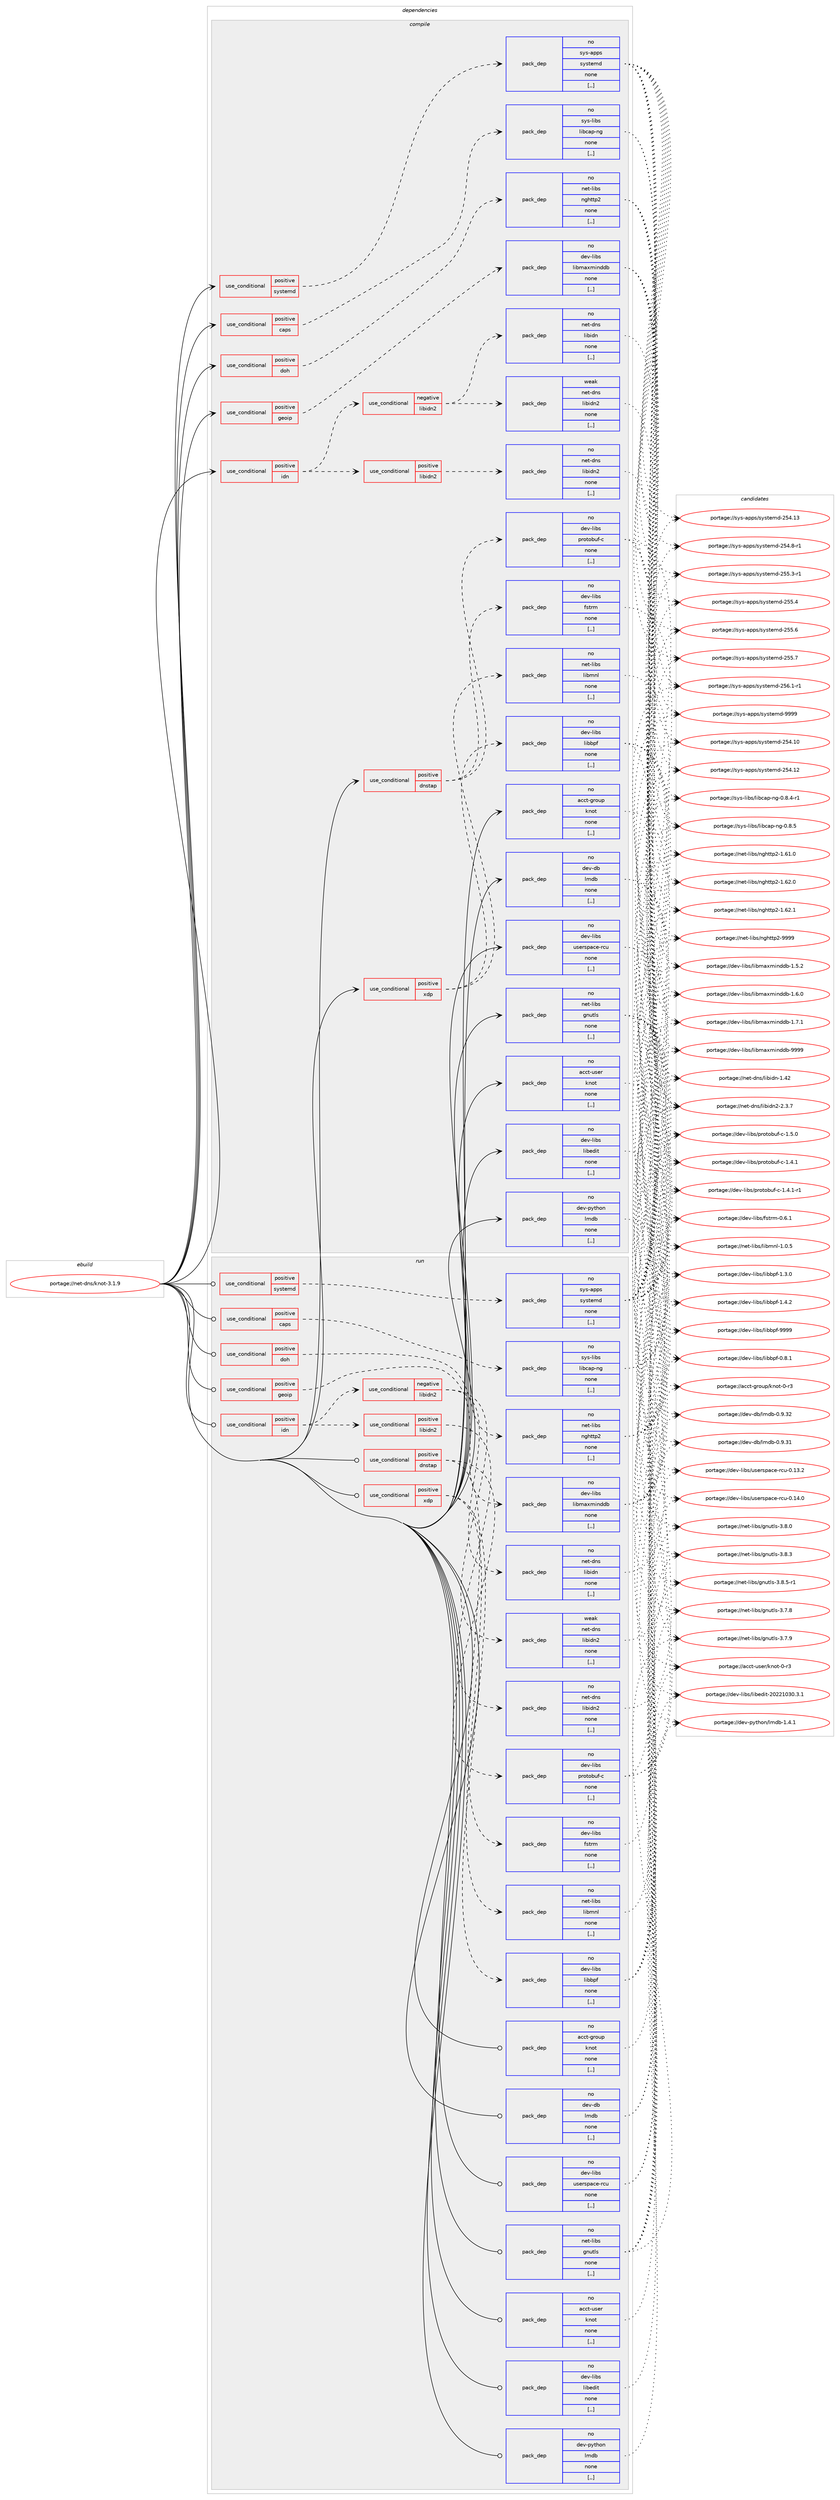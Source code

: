 digraph prolog {

# *************
# Graph options
# *************

newrank=true;
concentrate=true;
compound=true;
graph [rankdir=LR,fontname=Helvetica,fontsize=10,ranksep=1.5];#, ranksep=2.5, nodesep=0.2];
edge  [arrowhead=vee];
node  [fontname=Helvetica,fontsize=10];

# **********
# The ebuild
# **********

subgraph cluster_leftcol {
color=gray;
rank=same;
label=<<i>ebuild</i>>;
id [label="portage://net-dns/knot-3.1.9", color=red, width=4, href="../net-dns/knot-3.1.9.svg"];
}

# ****************
# The dependencies
# ****************

subgraph cluster_midcol {
color=gray;
label=<<i>dependencies</i>>;
subgraph cluster_compile {
fillcolor="#eeeeee";
style=filled;
label=<<i>compile</i>>;
subgraph cond87190 {
dependency337078 [label=<<TABLE BORDER="0" CELLBORDER="1" CELLSPACING="0" CELLPADDING="4"><TR><TD ROWSPAN="3" CELLPADDING="10">use_conditional</TD></TR><TR><TD>positive</TD></TR><TR><TD>caps</TD></TR></TABLE>>, shape=none, color=red];
subgraph pack247355 {
dependency337079 [label=<<TABLE BORDER="0" CELLBORDER="1" CELLSPACING="0" CELLPADDING="4" WIDTH="220"><TR><TD ROWSPAN="6" CELLPADDING="30">pack_dep</TD></TR><TR><TD WIDTH="110">no</TD></TR><TR><TD>sys-libs</TD></TR><TR><TD>libcap-ng</TD></TR><TR><TD>none</TD></TR><TR><TD>[,,]</TD></TR></TABLE>>, shape=none, color=blue];
}
dependency337078:e -> dependency337079:w [weight=20,style="dashed",arrowhead="vee"];
}
id:e -> dependency337078:w [weight=20,style="solid",arrowhead="vee"];
subgraph cond87191 {
dependency337080 [label=<<TABLE BORDER="0" CELLBORDER="1" CELLSPACING="0" CELLPADDING="4"><TR><TD ROWSPAN="3" CELLPADDING="10">use_conditional</TD></TR><TR><TD>positive</TD></TR><TR><TD>dnstap</TD></TR></TABLE>>, shape=none, color=red];
subgraph pack247356 {
dependency337081 [label=<<TABLE BORDER="0" CELLBORDER="1" CELLSPACING="0" CELLPADDING="4" WIDTH="220"><TR><TD ROWSPAN="6" CELLPADDING="30">pack_dep</TD></TR><TR><TD WIDTH="110">no</TD></TR><TR><TD>dev-libs</TD></TR><TR><TD>fstrm</TD></TR><TR><TD>none</TD></TR><TR><TD>[,,]</TD></TR></TABLE>>, shape=none, color=blue];
}
dependency337080:e -> dependency337081:w [weight=20,style="dashed",arrowhead="vee"];
subgraph pack247357 {
dependency337082 [label=<<TABLE BORDER="0" CELLBORDER="1" CELLSPACING="0" CELLPADDING="4" WIDTH="220"><TR><TD ROWSPAN="6" CELLPADDING="30">pack_dep</TD></TR><TR><TD WIDTH="110">no</TD></TR><TR><TD>dev-libs</TD></TR><TR><TD>protobuf-c</TD></TR><TR><TD>none</TD></TR><TR><TD>[,,]</TD></TR></TABLE>>, shape=none, color=blue];
}
dependency337080:e -> dependency337082:w [weight=20,style="dashed",arrowhead="vee"];
}
id:e -> dependency337080:w [weight=20,style="solid",arrowhead="vee"];
subgraph cond87192 {
dependency337083 [label=<<TABLE BORDER="0" CELLBORDER="1" CELLSPACING="0" CELLPADDING="4"><TR><TD ROWSPAN="3" CELLPADDING="10">use_conditional</TD></TR><TR><TD>positive</TD></TR><TR><TD>doh</TD></TR></TABLE>>, shape=none, color=red];
subgraph pack247358 {
dependency337084 [label=<<TABLE BORDER="0" CELLBORDER="1" CELLSPACING="0" CELLPADDING="4" WIDTH="220"><TR><TD ROWSPAN="6" CELLPADDING="30">pack_dep</TD></TR><TR><TD WIDTH="110">no</TD></TR><TR><TD>net-libs</TD></TR><TR><TD>nghttp2</TD></TR><TR><TD>none</TD></TR><TR><TD>[,,]</TD></TR></TABLE>>, shape=none, color=blue];
}
dependency337083:e -> dependency337084:w [weight=20,style="dashed",arrowhead="vee"];
}
id:e -> dependency337083:w [weight=20,style="solid",arrowhead="vee"];
subgraph cond87193 {
dependency337085 [label=<<TABLE BORDER="0" CELLBORDER="1" CELLSPACING="0" CELLPADDING="4"><TR><TD ROWSPAN="3" CELLPADDING="10">use_conditional</TD></TR><TR><TD>positive</TD></TR><TR><TD>geoip</TD></TR></TABLE>>, shape=none, color=red];
subgraph pack247359 {
dependency337086 [label=<<TABLE BORDER="0" CELLBORDER="1" CELLSPACING="0" CELLPADDING="4" WIDTH="220"><TR><TD ROWSPAN="6" CELLPADDING="30">pack_dep</TD></TR><TR><TD WIDTH="110">no</TD></TR><TR><TD>dev-libs</TD></TR><TR><TD>libmaxminddb</TD></TR><TR><TD>none</TD></TR><TR><TD>[,,]</TD></TR></TABLE>>, shape=none, color=blue];
}
dependency337085:e -> dependency337086:w [weight=20,style="dashed",arrowhead="vee"];
}
id:e -> dependency337085:w [weight=20,style="solid",arrowhead="vee"];
subgraph cond87194 {
dependency337087 [label=<<TABLE BORDER="0" CELLBORDER="1" CELLSPACING="0" CELLPADDING="4"><TR><TD ROWSPAN="3" CELLPADDING="10">use_conditional</TD></TR><TR><TD>positive</TD></TR><TR><TD>idn</TD></TR></TABLE>>, shape=none, color=red];
subgraph cond87195 {
dependency337088 [label=<<TABLE BORDER="0" CELLBORDER="1" CELLSPACING="0" CELLPADDING="4"><TR><TD ROWSPAN="3" CELLPADDING="10">use_conditional</TD></TR><TR><TD>negative</TD></TR><TR><TD>libidn2</TD></TR></TABLE>>, shape=none, color=red];
subgraph pack247360 {
dependency337089 [label=<<TABLE BORDER="0" CELLBORDER="1" CELLSPACING="0" CELLPADDING="4" WIDTH="220"><TR><TD ROWSPAN="6" CELLPADDING="30">pack_dep</TD></TR><TR><TD WIDTH="110">no</TD></TR><TR><TD>net-dns</TD></TR><TR><TD>libidn</TD></TR><TR><TD>none</TD></TR><TR><TD>[,,]</TD></TR></TABLE>>, shape=none, color=blue];
}
dependency337088:e -> dependency337089:w [weight=20,style="dashed",arrowhead="vee"];
subgraph pack247361 {
dependency337090 [label=<<TABLE BORDER="0" CELLBORDER="1" CELLSPACING="0" CELLPADDING="4" WIDTH="220"><TR><TD ROWSPAN="6" CELLPADDING="30">pack_dep</TD></TR><TR><TD WIDTH="110">weak</TD></TR><TR><TD>net-dns</TD></TR><TR><TD>libidn2</TD></TR><TR><TD>none</TD></TR><TR><TD>[,,]</TD></TR></TABLE>>, shape=none, color=blue];
}
dependency337088:e -> dependency337090:w [weight=20,style="dashed",arrowhead="vee"];
}
dependency337087:e -> dependency337088:w [weight=20,style="dashed",arrowhead="vee"];
subgraph cond87196 {
dependency337091 [label=<<TABLE BORDER="0" CELLBORDER="1" CELLSPACING="0" CELLPADDING="4"><TR><TD ROWSPAN="3" CELLPADDING="10">use_conditional</TD></TR><TR><TD>positive</TD></TR><TR><TD>libidn2</TD></TR></TABLE>>, shape=none, color=red];
subgraph pack247362 {
dependency337092 [label=<<TABLE BORDER="0" CELLBORDER="1" CELLSPACING="0" CELLPADDING="4" WIDTH="220"><TR><TD ROWSPAN="6" CELLPADDING="30">pack_dep</TD></TR><TR><TD WIDTH="110">no</TD></TR><TR><TD>net-dns</TD></TR><TR><TD>libidn2</TD></TR><TR><TD>none</TD></TR><TR><TD>[,,]</TD></TR></TABLE>>, shape=none, color=blue];
}
dependency337091:e -> dependency337092:w [weight=20,style="dashed",arrowhead="vee"];
}
dependency337087:e -> dependency337091:w [weight=20,style="dashed",arrowhead="vee"];
}
id:e -> dependency337087:w [weight=20,style="solid",arrowhead="vee"];
subgraph cond87197 {
dependency337093 [label=<<TABLE BORDER="0" CELLBORDER="1" CELLSPACING="0" CELLPADDING="4"><TR><TD ROWSPAN="3" CELLPADDING="10">use_conditional</TD></TR><TR><TD>positive</TD></TR><TR><TD>systemd</TD></TR></TABLE>>, shape=none, color=red];
subgraph pack247363 {
dependency337094 [label=<<TABLE BORDER="0" CELLBORDER="1" CELLSPACING="0" CELLPADDING="4" WIDTH="220"><TR><TD ROWSPAN="6" CELLPADDING="30">pack_dep</TD></TR><TR><TD WIDTH="110">no</TD></TR><TR><TD>sys-apps</TD></TR><TR><TD>systemd</TD></TR><TR><TD>none</TD></TR><TR><TD>[,,]</TD></TR></TABLE>>, shape=none, color=blue];
}
dependency337093:e -> dependency337094:w [weight=20,style="dashed",arrowhead="vee"];
}
id:e -> dependency337093:w [weight=20,style="solid",arrowhead="vee"];
subgraph cond87198 {
dependency337095 [label=<<TABLE BORDER="0" CELLBORDER="1" CELLSPACING="0" CELLPADDING="4"><TR><TD ROWSPAN="3" CELLPADDING="10">use_conditional</TD></TR><TR><TD>positive</TD></TR><TR><TD>xdp</TD></TR></TABLE>>, shape=none, color=red];
subgraph pack247364 {
dependency337096 [label=<<TABLE BORDER="0" CELLBORDER="1" CELLSPACING="0" CELLPADDING="4" WIDTH="220"><TR><TD ROWSPAN="6" CELLPADDING="30">pack_dep</TD></TR><TR><TD WIDTH="110">no</TD></TR><TR><TD>dev-libs</TD></TR><TR><TD>libbpf</TD></TR><TR><TD>none</TD></TR><TR><TD>[,,]</TD></TR></TABLE>>, shape=none, color=blue];
}
dependency337095:e -> dependency337096:w [weight=20,style="dashed",arrowhead="vee"];
subgraph pack247365 {
dependency337097 [label=<<TABLE BORDER="0" CELLBORDER="1" CELLSPACING="0" CELLPADDING="4" WIDTH="220"><TR><TD ROWSPAN="6" CELLPADDING="30">pack_dep</TD></TR><TR><TD WIDTH="110">no</TD></TR><TR><TD>net-libs</TD></TR><TR><TD>libmnl</TD></TR><TR><TD>none</TD></TR><TR><TD>[,,]</TD></TR></TABLE>>, shape=none, color=blue];
}
dependency337095:e -> dependency337097:w [weight=20,style="dashed",arrowhead="vee"];
}
id:e -> dependency337095:w [weight=20,style="solid",arrowhead="vee"];
subgraph pack247366 {
dependency337098 [label=<<TABLE BORDER="0" CELLBORDER="1" CELLSPACING="0" CELLPADDING="4" WIDTH="220"><TR><TD ROWSPAN="6" CELLPADDING="30">pack_dep</TD></TR><TR><TD WIDTH="110">no</TD></TR><TR><TD>acct-group</TD></TR><TR><TD>knot</TD></TR><TR><TD>none</TD></TR><TR><TD>[,,]</TD></TR></TABLE>>, shape=none, color=blue];
}
id:e -> dependency337098:w [weight=20,style="solid",arrowhead="vee"];
subgraph pack247367 {
dependency337099 [label=<<TABLE BORDER="0" CELLBORDER="1" CELLSPACING="0" CELLPADDING="4" WIDTH="220"><TR><TD ROWSPAN="6" CELLPADDING="30">pack_dep</TD></TR><TR><TD WIDTH="110">no</TD></TR><TR><TD>acct-user</TD></TR><TR><TD>knot</TD></TR><TR><TD>none</TD></TR><TR><TD>[,,]</TD></TR></TABLE>>, shape=none, color=blue];
}
id:e -> dependency337099:w [weight=20,style="solid",arrowhead="vee"];
subgraph pack247368 {
dependency337100 [label=<<TABLE BORDER="0" CELLBORDER="1" CELLSPACING="0" CELLPADDING="4" WIDTH="220"><TR><TD ROWSPAN="6" CELLPADDING="30">pack_dep</TD></TR><TR><TD WIDTH="110">no</TD></TR><TR><TD>dev-db</TD></TR><TR><TD>lmdb</TD></TR><TR><TD>none</TD></TR><TR><TD>[,,]</TD></TR></TABLE>>, shape=none, color=blue];
}
id:e -> dependency337100:w [weight=20,style="solid",arrowhead="vee"];
subgraph pack247369 {
dependency337101 [label=<<TABLE BORDER="0" CELLBORDER="1" CELLSPACING="0" CELLPADDING="4" WIDTH="220"><TR><TD ROWSPAN="6" CELLPADDING="30">pack_dep</TD></TR><TR><TD WIDTH="110">no</TD></TR><TR><TD>dev-libs</TD></TR><TR><TD>libedit</TD></TR><TR><TD>none</TD></TR><TR><TD>[,,]</TD></TR></TABLE>>, shape=none, color=blue];
}
id:e -> dependency337101:w [weight=20,style="solid",arrowhead="vee"];
subgraph pack247370 {
dependency337102 [label=<<TABLE BORDER="0" CELLBORDER="1" CELLSPACING="0" CELLPADDING="4" WIDTH="220"><TR><TD ROWSPAN="6" CELLPADDING="30">pack_dep</TD></TR><TR><TD WIDTH="110">no</TD></TR><TR><TD>dev-libs</TD></TR><TR><TD>userspace-rcu</TD></TR><TR><TD>none</TD></TR><TR><TD>[,,]</TD></TR></TABLE>>, shape=none, color=blue];
}
id:e -> dependency337102:w [weight=20,style="solid",arrowhead="vee"];
subgraph pack247371 {
dependency337103 [label=<<TABLE BORDER="0" CELLBORDER="1" CELLSPACING="0" CELLPADDING="4" WIDTH="220"><TR><TD ROWSPAN="6" CELLPADDING="30">pack_dep</TD></TR><TR><TD WIDTH="110">no</TD></TR><TR><TD>dev-python</TD></TR><TR><TD>lmdb</TD></TR><TR><TD>none</TD></TR><TR><TD>[,,]</TD></TR></TABLE>>, shape=none, color=blue];
}
id:e -> dependency337103:w [weight=20,style="solid",arrowhead="vee"];
subgraph pack247372 {
dependency337104 [label=<<TABLE BORDER="0" CELLBORDER="1" CELLSPACING="0" CELLPADDING="4" WIDTH="220"><TR><TD ROWSPAN="6" CELLPADDING="30">pack_dep</TD></TR><TR><TD WIDTH="110">no</TD></TR><TR><TD>net-libs</TD></TR><TR><TD>gnutls</TD></TR><TR><TD>none</TD></TR><TR><TD>[,,]</TD></TR></TABLE>>, shape=none, color=blue];
}
id:e -> dependency337104:w [weight=20,style="solid",arrowhead="vee"];
}
subgraph cluster_compileandrun {
fillcolor="#eeeeee";
style=filled;
label=<<i>compile and run</i>>;
}
subgraph cluster_run {
fillcolor="#eeeeee";
style=filled;
label=<<i>run</i>>;
subgraph cond87199 {
dependency337105 [label=<<TABLE BORDER="0" CELLBORDER="1" CELLSPACING="0" CELLPADDING="4"><TR><TD ROWSPAN="3" CELLPADDING="10">use_conditional</TD></TR><TR><TD>positive</TD></TR><TR><TD>caps</TD></TR></TABLE>>, shape=none, color=red];
subgraph pack247373 {
dependency337106 [label=<<TABLE BORDER="0" CELLBORDER="1" CELLSPACING="0" CELLPADDING="4" WIDTH="220"><TR><TD ROWSPAN="6" CELLPADDING="30">pack_dep</TD></TR><TR><TD WIDTH="110">no</TD></TR><TR><TD>sys-libs</TD></TR><TR><TD>libcap-ng</TD></TR><TR><TD>none</TD></TR><TR><TD>[,,]</TD></TR></TABLE>>, shape=none, color=blue];
}
dependency337105:e -> dependency337106:w [weight=20,style="dashed",arrowhead="vee"];
}
id:e -> dependency337105:w [weight=20,style="solid",arrowhead="odot"];
subgraph cond87200 {
dependency337107 [label=<<TABLE BORDER="0" CELLBORDER="1" CELLSPACING="0" CELLPADDING="4"><TR><TD ROWSPAN="3" CELLPADDING="10">use_conditional</TD></TR><TR><TD>positive</TD></TR><TR><TD>dnstap</TD></TR></TABLE>>, shape=none, color=red];
subgraph pack247374 {
dependency337108 [label=<<TABLE BORDER="0" CELLBORDER="1" CELLSPACING="0" CELLPADDING="4" WIDTH="220"><TR><TD ROWSPAN="6" CELLPADDING="30">pack_dep</TD></TR><TR><TD WIDTH="110">no</TD></TR><TR><TD>dev-libs</TD></TR><TR><TD>fstrm</TD></TR><TR><TD>none</TD></TR><TR><TD>[,,]</TD></TR></TABLE>>, shape=none, color=blue];
}
dependency337107:e -> dependency337108:w [weight=20,style="dashed",arrowhead="vee"];
subgraph pack247375 {
dependency337109 [label=<<TABLE BORDER="0" CELLBORDER="1" CELLSPACING="0" CELLPADDING="4" WIDTH="220"><TR><TD ROWSPAN="6" CELLPADDING="30">pack_dep</TD></TR><TR><TD WIDTH="110">no</TD></TR><TR><TD>dev-libs</TD></TR><TR><TD>protobuf-c</TD></TR><TR><TD>none</TD></TR><TR><TD>[,,]</TD></TR></TABLE>>, shape=none, color=blue];
}
dependency337107:e -> dependency337109:w [weight=20,style="dashed",arrowhead="vee"];
}
id:e -> dependency337107:w [weight=20,style="solid",arrowhead="odot"];
subgraph cond87201 {
dependency337110 [label=<<TABLE BORDER="0" CELLBORDER="1" CELLSPACING="0" CELLPADDING="4"><TR><TD ROWSPAN="3" CELLPADDING="10">use_conditional</TD></TR><TR><TD>positive</TD></TR><TR><TD>doh</TD></TR></TABLE>>, shape=none, color=red];
subgraph pack247376 {
dependency337111 [label=<<TABLE BORDER="0" CELLBORDER="1" CELLSPACING="0" CELLPADDING="4" WIDTH="220"><TR><TD ROWSPAN="6" CELLPADDING="30">pack_dep</TD></TR><TR><TD WIDTH="110">no</TD></TR><TR><TD>net-libs</TD></TR><TR><TD>nghttp2</TD></TR><TR><TD>none</TD></TR><TR><TD>[,,]</TD></TR></TABLE>>, shape=none, color=blue];
}
dependency337110:e -> dependency337111:w [weight=20,style="dashed",arrowhead="vee"];
}
id:e -> dependency337110:w [weight=20,style="solid",arrowhead="odot"];
subgraph cond87202 {
dependency337112 [label=<<TABLE BORDER="0" CELLBORDER="1" CELLSPACING="0" CELLPADDING="4"><TR><TD ROWSPAN="3" CELLPADDING="10">use_conditional</TD></TR><TR><TD>positive</TD></TR><TR><TD>geoip</TD></TR></TABLE>>, shape=none, color=red];
subgraph pack247377 {
dependency337113 [label=<<TABLE BORDER="0" CELLBORDER="1" CELLSPACING="0" CELLPADDING="4" WIDTH="220"><TR><TD ROWSPAN="6" CELLPADDING="30">pack_dep</TD></TR><TR><TD WIDTH="110">no</TD></TR><TR><TD>dev-libs</TD></TR><TR><TD>libmaxminddb</TD></TR><TR><TD>none</TD></TR><TR><TD>[,,]</TD></TR></TABLE>>, shape=none, color=blue];
}
dependency337112:e -> dependency337113:w [weight=20,style="dashed",arrowhead="vee"];
}
id:e -> dependency337112:w [weight=20,style="solid",arrowhead="odot"];
subgraph cond87203 {
dependency337114 [label=<<TABLE BORDER="0" CELLBORDER="1" CELLSPACING="0" CELLPADDING="4"><TR><TD ROWSPAN="3" CELLPADDING="10">use_conditional</TD></TR><TR><TD>positive</TD></TR><TR><TD>idn</TD></TR></TABLE>>, shape=none, color=red];
subgraph cond87204 {
dependency337115 [label=<<TABLE BORDER="0" CELLBORDER="1" CELLSPACING="0" CELLPADDING="4"><TR><TD ROWSPAN="3" CELLPADDING="10">use_conditional</TD></TR><TR><TD>negative</TD></TR><TR><TD>libidn2</TD></TR></TABLE>>, shape=none, color=red];
subgraph pack247378 {
dependency337116 [label=<<TABLE BORDER="0" CELLBORDER="1" CELLSPACING="0" CELLPADDING="4" WIDTH="220"><TR><TD ROWSPAN="6" CELLPADDING="30">pack_dep</TD></TR><TR><TD WIDTH="110">no</TD></TR><TR><TD>net-dns</TD></TR><TR><TD>libidn</TD></TR><TR><TD>none</TD></TR><TR><TD>[,,]</TD></TR></TABLE>>, shape=none, color=blue];
}
dependency337115:e -> dependency337116:w [weight=20,style="dashed",arrowhead="vee"];
subgraph pack247379 {
dependency337117 [label=<<TABLE BORDER="0" CELLBORDER="1" CELLSPACING="0" CELLPADDING="4" WIDTH="220"><TR><TD ROWSPAN="6" CELLPADDING="30">pack_dep</TD></TR><TR><TD WIDTH="110">weak</TD></TR><TR><TD>net-dns</TD></TR><TR><TD>libidn2</TD></TR><TR><TD>none</TD></TR><TR><TD>[,,]</TD></TR></TABLE>>, shape=none, color=blue];
}
dependency337115:e -> dependency337117:w [weight=20,style="dashed",arrowhead="vee"];
}
dependency337114:e -> dependency337115:w [weight=20,style="dashed",arrowhead="vee"];
subgraph cond87205 {
dependency337118 [label=<<TABLE BORDER="0" CELLBORDER="1" CELLSPACING="0" CELLPADDING="4"><TR><TD ROWSPAN="3" CELLPADDING="10">use_conditional</TD></TR><TR><TD>positive</TD></TR><TR><TD>libidn2</TD></TR></TABLE>>, shape=none, color=red];
subgraph pack247380 {
dependency337119 [label=<<TABLE BORDER="0" CELLBORDER="1" CELLSPACING="0" CELLPADDING="4" WIDTH="220"><TR><TD ROWSPAN="6" CELLPADDING="30">pack_dep</TD></TR><TR><TD WIDTH="110">no</TD></TR><TR><TD>net-dns</TD></TR><TR><TD>libidn2</TD></TR><TR><TD>none</TD></TR><TR><TD>[,,]</TD></TR></TABLE>>, shape=none, color=blue];
}
dependency337118:e -> dependency337119:w [weight=20,style="dashed",arrowhead="vee"];
}
dependency337114:e -> dependency337118:w [weight=20,style="dashed",arrowhead="vee"];
}
id:e -> dependency337114:w [weight=20,style="solid",arrowhead="odot"];
subgraph cond87206 {
dependency337120 [label=<<TABLE BORDER="0" CELLBORDER="1" CELLSPACING="0" CELLPADDING="4"><TR><TD ROWSPAN="3" CELLPADDING="10">use_conditional</TD></TR><TR><TD>positive</TD></TR><TR><TD>systemd</TD></TR></TABLE>>, shape=none, color=red];
subgraph pack247381 {
dependency337121 [label=<<TABLE BORDER="0" CELLBORDER="1" CELLSPACING="0" CELLPADDING="4" WIDTH="220"><TR><TD ROWSPAN="6" CELLPADDING="30">pack_dep</TD></TR><TR><TD WIDTH="110">no</TD></TR><TR><TD>sys-apps</TD></TR><TR><TD>systemd</TD></TR><TR><TD>none</TD></TR><TR><TD>[,,]</TD></TR></TABLE>>, shape=none, color=blue];
}
dependency337120:e -> dependency337121:w [weight=20,style="dashed",arrowhead="vee"];
}
id:e -> dependency337120:w [weight=20,style="solid",arrowhead="odot"];
subgraph cond87207 {
dependency337122 [label=<<TABLE BORDER="0" CELLBORDER="1" CELLSPACING="0" CELLPADDING="4"><TR><TD ROWSPAN="3" CELLPADDING="10">use_conditional</TD></TR><TR><TD>positive</TD></TR><TR><TD>xdp</TD></TR></TABLE>>, shape=none, color=red];
subgraph pack247382 {
dependency337123 [label=<<TABLE BORDER="0" CELLBORDER="1" CELLSPACING="0" CELLPADDING="4" WIDTH="220"><TR><TD ROWSPAN="6" CELLPADDING="30">pack_dep</TD></TR><TR><TD WIDTH="110">no</TD></TR><TR><TD>dev-libs</TD></TR><TR><TD>libbpf</TD></TR><TR><TD>none</TD></TR><TR><TD>[,,]</TD></TR></TABLE>>, shape=none, color=blue];
}
dependency337122:e -> dependency337123:w [weight=20,style="dashed",arrowhead="vee"];
subgraph pack247383 {
dependency337124 [label=<<TABLE BORDER="0" CELLBORDER="1" CELLSPACING="0" CELLPADDING="4" WIDTH="220"><TR><TD ROWSPAN="6" CELLPADDING="30">pack_dep</TD></TR><TR><TD WIDTH="110">no</TD></TR><TR><TD>net-libs</TD></TR><TR><TD>libmnl</TD></TR><TR><TD>none</TD></TR><TR><TD>[,,]</TD></TR></TABLE>>, shape=none, color=blue];
}
dependency337122:e -> dependency337124:w [weight=20,style="dashed",arrowhead="vee"];
}
id:e -> dependency337122:w [weight=20,style="solid",arrowhead="odot"];
subgraph pack247384 {
dependency337125 [label=<<TABLE BORDER="0" CELLBORDER="1" CELLSPACING="0" CELLPADDING="4" WIDTH="220"><TR><TD ROWSPAN="6" CELLPADDING="30">pack_dep</TD></TR><TR><TD WIDTH="110">no</TD></TR><TR><TD>acct-group</TD></TR><TR><TD>knot</TD></TR><TR><TD>none</TD></TR><TR><TD>[,,]</TD></TR></TABLE>>, shape=none, color=blue];
}
id:e -> dependency337125:w [weight=20,style="solid",arrowhead="odot"];
subgraph pack247385 {
dependency337126 [label=<<TABLE BORDER="0" CELLBORDER="1" CELLSPACING="0" CELLPADDING="4" WIDTH="220"><TR><TD ROWSPAN="6" CELLPADDING="30">pack_dep</TD></TR><TR><TD WIDTH="110">no</TD></TR><TR><TD>acct-user</TD></TR><TR><TD>knot</TD></TR><TR><TD>none</TD></TR><TR><TD>[,,]</TD></TR></TABLE>>, shape=none, color=blue];
}
id:e -> dependency337126:w [weight=20,style="solid",arrowhead="odot"];
subgraph pack247386 {
dependency337127 [label=<<TABLE BORDER="0" CELLBORDER="1" CELLSPACING="0" CELLPADDING="4" WIDTH="220"><TR><TD ROWSPAN="6" CELLPADDING="30">pack_dep</TD></TR><TR><TD WIDTH="110">no</TD></TR><TR><TD>dev-db</TD></TR><TR><TD>lmdb</TD></TR><TR><TD>none</TD></TR><TR><TD>[,,]</TD></TR></TABLE>>, shape=none, color=blue];
}
id:e -> dependency337127:w [weight=20,style="solid",arrowhead="odot"];
subgraph pack247387 {
dependency337128 [label=<<TABLE BORDER="0" CELLBORDER="1" CELLSPACING="0" CELLPADDING="4" WIDTH="220"><TR><TD ROWSPAN="6" CELLPADDING="30">pack_dep</TD></TR><TR><TD WIDTH="110">no</TD></TR><TR><TD>dev-libs</TD></TR><TR><TD>libedit</TD></TR><TR><TD>none</TD></TR><TR><TD>[,,]</TD></TR></TABLE>>, shape=none, color=blue];
}
id:e -> dependency337128:w [weight=20,style="solid",arrowhead="odot"];
subgraph pack247388 {
dependency337129 [label=<<TABLE BORDER="0" CELLBORDER="1" CELLSPACING="0" CELLPADDING="4" WIDTH="220"><TR><TD ROWSPAN="6" CELLPADDING="30">pack_dep</TD></TR><TR><TD WIDTH="110">no</TD></TR><TR><TD>dev-libs</TD></TR><TR><TD>userspace-rcu</TD></TR><TR><TD>none</TD></TR><TR><TD>[,,]</TD></TR></TABLE>>, shape=none, color=blue];
}
id:e -> dependency337129:w [weight=20,style="solid",arrowhead="odot"];
subgraph pack247389 {
dependency337130 [label=<<TABLE BORDER="0" CELLBORDER="1" CELLSPACING="0" CELLPADDING="4" WIDTH="220"><TR><TD ROWSPAN="6" CELLPADDING="30">pack_dep</TD></TR><TR><TD WIDTH="110">no</TD></TR><TR><TD>dev-python</TD></TR><TR><TD>lmdb</TD></TR><TR><TD>none</TD></TR><TR><TD>[,,]</TD></TR></TABLE>>, shape=none, color=blue];
}
id:e -> dependency337130:w [weight=20,style="solid",arrowhead="odot"];
subgraph pack247390 {
dependency337131 [label=<<TABLE BORDER="0" CELLBORDER="1" CELLSPACING="0" CELLPADDING="4" WIDTH="220"><TR><TD ROWSPAN="6" CELLPADDING="30">pack_dep</TD></TR><TR><TD WIDTH="110">no</TD></TR><TR><TD>net-libs</TD></TR><TR><TD>gnutls</TD></TR><TR><TD>none</TD></TR><TR><TD>[,,]</TD></TR></TABLE>>, shape=none, color=blue];
}
id:e -> dependency337131:w [weight=20,style="solid",arrowhead="odot"];
}
}

# **************
# The candidates
# **************

subgraph cluster_choices {
rank=same;
color=gray;
label=<<i>candidates</i>>;

subgraph choice247355 {
color=black;
nodesep=1;
choice115121115451081059811547108105989997112451101034548465646524511449 [label="portage://sys-libs/libcap-ng-0.8.4-r1", color=red, width=4,href="../sys-libs/libcap-ng-0.8.4-r1.svg"];
choice11512111545108105981154710810598999711245110103454846564653 [label="portage://sys-libs/libcap-ng-0.8.5", color=red, width=4,href="../sys-libs/libcap-ng-0.8.5.svg"];
dependency337079:e -> choice115121115451081059811547108105989997112451101034548465646524511449:w [style=dotted,weight="100"];
dependency337079:e -> choice11512111545108105981154710810598999711245110103454846564653:w [style=dotted,weight="100"];
}
subgraph choice247356 {
color=black;
nodesep=1;
choice100101118451081059811547102115116114109454846544649 [label="portage://dev-libs/fstrm-0.6.1", color=red, width=4,href="../dev-libs/fstrm-0.6.1.svg"];
dependency337081:e -> choice100101118451081059811547102115116114109454846544649:w [style=dotted,weight="100"];
}
subgraph choice247357 {
color=black;
nodesep=1;
choice100101118451081059811547112114111116111981171024599454946524649 [label="portage://dev-libs/protobuf-c-1.4.1", color=red, width=4,href="../dev-libs/protobuf-c-1.4.1.svg"];
choice1001011184510810598115471121141111161119811710245994549465246494511449 [label="portage://dev-libs/protobuf-c-1.4.1-r1", color=red, width=4,href="../dev-libs/protobuf-c-1.4.1-r1.svg"];
choice100101118451081059811547112114111116111981171024599454946534648 [label="portage://dev-libs/protobuf-c-1.5.0", color=red, width=4,href="../dev-libs/protobuf-c-1.5.0.svg"];
dependency337082:e -> choice100101118451081059811547112114111116111981171024599454946524649:w [style=dotted,weight="100"];
dependency337082:e -> choice1001011184510810598115471121141111161119811710245994549465246494511449:w [style=dotted,weight="100"];
dependency337082:e -> choice100101118451081059811547112114111116111981171024599454946534648:w [style=dotted,weight="100"];
}
subgraph choice247358 {
color=black;
nodesep=1;
choice1101011164510810598115471101031041161161125045494654494648 [label="portage://net-libs/nghttp2-1.61.0", color=red, width=4,href="../net-libs/nghttp2-1.61.0.svg"];
choice1101011164510810598115471101031041161161125045494654504648 [label="portage://net-libs/nghttp2-1.62.0", color=red, width=4,href="../net-libs/nghttp2-1.62.0.svg"];
choice1101011164510810598115471101031041161161125045494654504649 [label="portage://net-libs/nghttp2-1.62.1", color=red, width=4,href="../net-libs/nghttp2-1.62.1.svg"];
choice110101116451081059811547110103104116116112504557575757 [label="portage://net-libs/nghttp2-9999", color=red, width=4,href="../net-libs/nghttp2-9999.svg"];
dependency337084:e -> choice1101011164510810598115471101031041161161125045494654494648:w [style=dotted,weight="100"];
dependency337084:e -> choice1101011164510810598115471101031041161161125045494654504648:w [style=dotted,weight="100"];
dependency337084:e -> choice1101011164510810598115471101031041161161125045494654504649:w [style=dotted,weight="100"];
dependency337084:e -> choice110101116451081059811547110103104116116112504557575757:w [style=dotted,weight="100"];
}
subgraph choice247359 {
color=black;
nodesep=1;
choice100101118451081059811547108105981099712010910511010010098454946534650 [label="portage://dev-libs/libmaxminddb-1.5.2", color=red, width=4,href="../dev-libs/libmaxminddb-1.5.2.svg"];
choice100101118451081059811547108105981099712010910511010010098454946544648 [label="portage://dev-libs/libmaxminddb-1.6.0", color=red, width=4,href="../dev-libs/libmaxminddb-1.6.0.svg"];
choice100101118451081059811547108105981099712010910511010010098454946554649 [label="portage://dev-libs/libmaxminddb-1.7.1", color=red, width=4,href="../dev-libs/libmaxminddb-1.7.1.svg"];
choice1001011184510810598115471081059810997120109105110100100984557575757 [label="portage://dev-libs/libmaxminddb-9999", color=red, width=4,href="../dev-libs/libmaxminddb-9999.svg"];
dependency337086:e -> choice100101118451081059811547108105981099712010910511010010098454946534650:w [style=dotted,weight="100"];
dependency337086:e -> choice100101118451081059811547108105981099712010910511010010098454946544648:w [style=dotted,weight="100"];
dependency337086:e -> choice100101118451081059811547108105981099712010910511010010098454946554649:w [style=dotted,weight="100"];
dependency337086:e -> choice1001011184510810598115471081059810997120109105110100100984557575757:w [style=dotted,weight="100"];
}
subgraph choice247360 {
color=black;
nodesep=1;
choice1101011164510011011547108105981051001104549465250 [label="portage://net-dns/libidn-1.42", color=red, width=4,href="../net-dns/libidn-1.42.svg"];
dependency337089:e -> choice1101011164510011011547108105981051001104549465250:w [style=dotted,weight="100"];
}
subgraph choice247361 {
color=black;
nodesep=1;
choice11010111645100110115471081059810510011050455046514655 [label="portage://net-dns/libidn2-2.3.7", color=red, width=4,href="../net-dns/libidn2-2.3.7.svg"];
dependency337090:e -> choice11010111645100110115471081059810510011050455046514655:w [style=dotted,weight="100"];
}
subgraph choice247362 {
color=black;
nodesep=1;
choice11010111645100110115471081059810510011050455046514655 [label="portage://net-dns/libidn2-2.3.7", color=red, width=4,href="../net-dns/libidn2-2.3.7.svg"];
dependency337092:e -> choice11010111645100110115471081059810510011050455046514655:w [style=dotted,weight="100"];
}
subgraph choice247363 {
color=black;
nodesep=1;
choice11512111545971121121154711512111511610110910045505352464948 [label="portage://sys-apps/systemd-254.10", color=red, width=4,href="../sys-apps/systemd-254.10.svg"];
choice11512111545971121121154711512111511610110910045505352464950 [label="portage://sys-apps/systemd-254.12", color=red, width=4,href="../sys-apps/systemd-254.12.svg"];
choice11512111545971121121154711512111511610110910045505352464951 [label="portage://sys-apps/systemd-254.13", color=red, width=4,href="../sys-apps/systemd-254.13.svg"];
choice1151211154597112112115471151211151161011091004550535246564511449 [label="portage://sys-apps/systemd-254.8-r1", color=red, width=4,href="../sys-apps/systemd-254.8-r1.svg"];
choice1151211154597112112115471151211151161011091004550535346514511449 [label="portage://sys-apps/systemd-255.3-r1", color=red, width=4,href="../sys-apps/systemd-255.3-r1.svg"];
choice115121115459711211211547115121115116101109100455053534652 [label="portage://sys-apps/systemd-255.4", color=red, width=4,href="../sys-apps/systemd-255.4.svg"];
choice115121115459711211211547115121115116101109100455053534654 [label="portage://sys-apps/systemd-255.6", color=red, width=4,href="../sys-apps/systemd-255.6.svg"];
choice115121115459711211211547115121115116101109100455053534655 [label="portage://sys-apps/systemd-255.7", color=red, width=4,href="../sys-apps/systemd-255.7.svg"];
choice1151211154597112112115471151211151161011091004550535446494511449 [label="portage://sys-apps/systemd-256.1-r1", color=red, width=4,href="../sys-apps/systemd-256.1-r1.svg"];
choice1151211154597112112115471151211151161011091004557575757 [label="portage://sys-apps/systemd-9999", color=red, width=4,href="../sys-apps/systemd-9999.svg"];
dependency337094:e -> choice11512111545971121121154711512111511610110910045505352464948:w [style=dotted,weight="100"];
dependency337094:e -> choice11512111545971121121154711512111511610110910045505352464950:w [style=dotted,weight="100"];
dependency337094:e -> choice11512111545971121121154711512111511610110910045505352464951:w [style=dotted,weight="100"];
dependency337094:e -> choice1151211154597112112115471151211151161011091004550535246564511449:w [style=dotted,weight="100"];
dependency337094:e -> choice1151211154597112112115471151211151161011091004550535346514511449:w [style=dotted,weight="100"];
dependency337094:e -> choice115121115459711211211547115121115116101109100455053534652:w [style=dotted,weight="100"];
dependency337094:e -> choice115121115459711211211547115121115116101109100455053534654:w [style=dotted,weight="100"];
dependency337094:e -> choice115121115459711211211547115121115116101109100455053534655:w [style=dotted,weight="100"];
dependency337094:e -> choice1151211154597112112115471151211151161011091004550535446494511449:w [style=dotted,weight="100"];
dependency337094:e -> choice1151211154597112112115471151211151161011091004557575757:w [style=dotted,weight="100"];
}
subgraph choice247364 {
color=black;
nodesep=1;
choice1001011184510810598115471081059898112102454846564649 [label="portage://dev-libs/libbpf-0.8.1", color=red, width=4,href="../dev-libs/libbpf-0.8.1.svg"];
choice1001011184510810598115471081059898112102454946514648 [label="portage://dev-libs/libbpf-1.3.0", color=red, width=4,href="../dev-libs/libbpf-1.3.0.svg"];
choice1001011184510810598115471081059898112102454946524650 [label="portage://dev-libs/libbpf-1.4.2", color=red, width=4,href="../dev-libs/libbpf-1.4.2.svg"];
choice10010111845108105981154710810598981121024557575757 [label="portage://dev-libs/libbpf-9999", color=red, width=4,href="../dev-libs/libbpf-9999.svg"];
dependency337096:e -> choice1001011184510810598115471081059898112102454846564649:w [style=dotted,weight="100"];
dependency337096:e -> choice1001011184510810598115471081059898112102454946514648:w [style=dotted,weight="100"];
dependency337096:e -> choice1001011184510810598115471081059898112102454946524650:w [style=dotted,weight="100"];
dependency337096:e -> choice10010111845108105981154710810598981121024557575757:w [style=dotted,weight="100"];
}
subgraph choice247365 {
color=black;
nodesep=1;
choice11010111645108105981154710810598109110108454946484653 [label="portage://net-libs/libmnl-1.0.5", color=red, width=4,href="../net-libs/libmnl-1.0.5.svg"];
dependency337097:e -> choice11010111645108105981154710810598109110108454946484653:w [style=dotted,weight="100"];
}
subgraph choice247366 {
color=black;
nodesep=1;
choice979999116451031141111171124710711011111645484511451 [label="portage://acct-group/knot-0-r3", color=red, width=4,href="../acct-group/knot-0-r3.svg"];
dependency337098:e -> choice979999116451031141111171124710711011111645484511451:w [style=dotted,weight="100"];
}
subgraph choice247367 {
color=black;
nodesep=1;
choice979999116451171151011144710711011111645484511451 [label="portage://acct-user/knot-0-r3", color=red, width=4,href="../acct-user/knot-0-r3.svg"];
dependency337099:e -> choice979999116451171151011144710711011111645484511451:w [style=dotted,weight="100"];
}
subgraph choice247368 {
color=black;
nodesep=1;
choice1001011184510098471081091009845484657465149 [label="portage://dev-db/lmdb-0.9.31", color=red, width=4,href="../dev-db/lmdb-0.9.31.svg"];
choice1001011184510098471081091009845484657465150 [label="portage://dev-db/lmdb-0.9.32", color=red, width=4,href="../dev-db/lmdb-0.9.32.svg"];
dependency337100:e -> choice1001011184510098471081091009845484657465149:w [style=dotted,weight="100"];
dependency337100:e -> choice1001011184510098471081091009845484657465150:w [style=dotted,weight="100"];
}
subgraph choice247369 {
color=black;
nodesep=1;
choice1001011184510810598115471081059810110010511645504850504948514846514649 [label="portage://dev-libs/libedit-20221030.3.1", color=red, width=4,href="../dev-libs/libedit-20221030.3.1.svg"];
dependency337101:e -> choice1001011184510810598115471081059810110010511645504850504948514846514649:w [style=dotted,weight="100"];
}
subgraph choice247370 {
color=black;
nodesep=1;
choice1001011184510810598115471171151011141151129799101451149911745484649514650 [label="portage://dev-libs/userspace-rcu-0.13.2", color=red, width=4,href="../dev-libs/userspace-rcu-0.13.2.svg"];
choice1001011184510810598115471171151011141151129799101451149911745484649524648 [label="portage://dev-libs/userspace-rcu-0.14.0", color=red, width=4,href="../dev-libs/userspace-rcu-0.14.0.svg"];
dependency337102:e -> choice1001011184510810598115471171151011141151129799101451149911745484649514650:w [style=dotted,weight="100"];
dependency337102:e -> choice1001011184510810598115471171151011141151129799101451149911745484649524648:w [style=dotted,weight="100"];
}
subgraph choice247371 {
color=black;
nodesep=1;
choice100101118451121211161041111104710810910098454946524649 [label="portage://dev-python/lmdb-1.4.1", color=red, width=4,href="../dev-python/lmdb-1.4.1.svg"];
dependency337103:e -> choice100101118451121211161041111104710810910098454946524649:w [style=dotted,weight="100"];
}
subgraph choice247372 {
color=black;
nodesep=1;
choice110101116451081059811547103110117116108115455146554656 [label="portage://net-libs/gnutls-3.7.8", color=red, width=4,href="../net-libs/gnutls-3.7.8.svg"];
choice110101116451081059811547103110117116108115455146554657 [label="portage://net-libs/gnutls-3.7.9", color=red, width=4,href="../net-libs/gnutls-3.7.9.svg"];
choice110101116451081059811547103110117116108115455146564648 [label="portage://net-libs/gnutls-3.8.0", color=red, width=4,href="../net-libs/gnutls-3.8.0.svg"];
choice110101116451081059811547103110117116108115455146564651 [label="portage://net-libs/gnutls-3.8.3", color=red, width=4,href="../net-libs/gnutls-3.8.3.svg"];
choice1101011164510810598115471031101171161081154551465646534511449 [label="portage://net-libs/gnutls-3.8.5-r1", color=red, width=4,href="../net-libs/gnutls-3.8.5-r1.svg"];
dependency337104:e -> choice110101116451081059811547103110117116108115455146554656:w [style=dotted,weight="100"];
dependency337104:e -> choice110101116451081059811547103110117116108115455146554657:w [style=dotted,weight="100"];
dependency337104:e -> choice110101116451081059811547103110117116108115455146564648:w [style=dotted,weight="100"];
dependency337104:e -> choice110101116451081059811547103110117116108115455146564651:w [style=dotted,weight="100"];
dependency337104:e -> choice1101011164510810598115471031101171161081154551465646534511449:w [style=dotted,weight="100"];
}
subgraph choice247373 {
color=black;
nodesep=1;
choice115121115451081059811547108105989997112451101034548465646524511449 [label="portage://sys-libs/libcap-ng-0.8.4-r1", color=red, width=4,href="../sys-libs/libcap-ng-0.8.4-r1.svg"];
choice11512111545108105981154710810598999711245110103454846564653 [label="portage://sys-libs/libcap-ng-0.8.5", color=red, width=4,href="../sys-libs/libcap-ng-0.8.5.svg"];
dependency337106:e -> choice115121115451081059811547108105989997112451101034548465646524511449:w [style=dotted,weight="100"];
dependency337106:e -> choice11512111545108105981154710810598999711245110103454846564653:w [style=dotted,weight="100"];
}
subgraph choice247374 {
color=black;
nodesep=1;
choice100101118451081059811547102115116114109454846544649 [label="portage://dev-libs/fstrm-0.6.1", color=red, width=4,href="../dev-libs/fstrm-0.6.1.svg"];
dependency337108:e -> choice100101118451081059811547102115116114109454846544649:w [style=dotted,weight="100"];
}
subgraph choice247375 {
color=black;
nodesep=1;
choice100101118451081059811547112114111116111981171024599454946524649 [label="portage://dev-libs/protobuf-c-1.4.1", color=red, width=4,href="../dev-libs/protobuf-c-1.4.1.svg"];
choice1001011184510810598115471121141111161119811710245994549465246494511449 [label="portage://dev-libs/protobuf-c-1.4.1-r1", color=red, width=4,href="../dev-libs/protobuf-c-1.4.1-r1.svg"];
choice100101118451081059811547112114111116111981171024599454946534648 [label="portage://dev-libs/protobuf-c-1.5.0", color=red, width=4,href="../dev-libs/protobuf-c-1.5.0.svg"];
dependency337109:e -> choice100101118451081059811547112114111116111981171024599454946524649:w [style=dotted,weight="100"];
dependency337109:e -> choice1001011184510810598115471121141111161119811710245994549465246494511449:w [style=dotted,weight="100"];
dependency337109:e -> choice100101118451081059811547112114111116111981171024599454946534648:w [style=dotted,weight="100"];
}
subgraph choice247376 {
color=black;
nodesep=1;
choice1101011164510810598115471101031041161161125045494654494648 [label="portage://net-libs/nghttp2-1.61.0", color=red, width=4,href="../net-libs/nghttp2-1.61.0.svg"];
choice1101011164510810598115471101031041161161125045494654504648 [label="portage://net-libs/nghttp2-1.62.0", color=red, width=4,href="../net-libs/nghttp2-1.62.0.svg"];
choice1101011164510810598115471101031041161161125045494654504649 [label="portage://net-libs/nghttp2-1.62.1", color=red, width=4,href="../net-libs/nghttp2-1.62.1.svg"];
choice110101116451081059811547110103104116116112504557575757 [label="portage://net-libs/nghttp2-9999", color=red, width=4,href="../net-libs/nghttp2-9999.svg"];
dependency337111:e -> choice1101011164510810598115471101031041161161125045494654494648:w [style=dotted,weight="100"];
dependency337111:e -> choice1101011164510810598115471101031041161161125045494654504648:w [style=dotted,weight="100"];
dependency337111:e -> choice1101011164510810598115471101031041161161125045494654504649:w [style=dotted,weight="100"];
dependency337111:e -> choice110101116451081059811547110103104116116112504557575757:w [style=dotted,weight="100"];
}
subgraph choice247377 {
color=black;
nodesep=1;
choice100101118451081059811547108105981099712010910511010010098454946534650 [label="portage://dev-libs/libmaxminddb-1.5.2", color=red, width=4,href="../dev-libs/libmaxminddb-1.5.2.svg"];
choice100101118451081059811547108105981099712010910511010010098454946544648 [label="portage://dev-libs/libmaxminddb-1.6.0", color=red, width=4,href="../dev-libs/libmaxminddb-1.6.0.svg"];
choice100101118451081059811547108105981099712010910511010010098454946554649 [label="portage://dev-libs/libmaxminddb-1.7.1", color=red, width=4,href="../dev-libs/libmaxminddb-1.7.1.svg"];
choice1001011184510810598115471081059810997120109105110100100984557575757 [label="portage://dev-libs/libmaxminddb-9999", color=red, width=4,href="../dev-libs/libmaxminddb-9999.svg"];
dependency337113:e -> choice100101118451081059811547108105981099712010910511010010098454946534650:w [style=dotted,weight="100"];
dependency337113:e -> choice100101118451081059811547108105981099712010910511010010098454946544648:w [style=dotted,weight="100"];
dependency337113:e -> choice100101118451081059811547108105981099712010910511010010098454946554649:w [style=dotted,weight="100"];
dependency337113:e -> choice1001011184510810598115471081059810997120109105110100100984557575757:w [style=dotted,weight="100"];
}
subgraph choice247378 {
color=black;
nodesep=1;
choice1101011164510011011547108105981051001104549465250 [label="portage://net-dns/libidn-1.42", color=red, width=4,href="../net-dns/libidn-1.42.svg"];
dependency337116:e -> choice1101011164510011011547108105981051001104549465250:w [style=dotted,weight="100"];
}
subgraph choice247379 {
color=black;
nodesep=1;
choice11010111645100110115471081059810510011050455046514655 [label="portage://net-dns/libidn2-2.3.7", color=red, width=4,href="../net-dns/libidn2-2.3.7.svg"];
dependency337117:e -> choice11010111645100110115471081059810510011050455046514655:w [style=dotted,weight="100"];
}
subgraph choice247380 {
color=black;
nodesep=1;
choice11010111645100110115471081059810510011050455046514655 [label="portage://net-dns/libidn2-2.3.7", color=red, width=4,href="../net-dns/libidn2-2.3.7.svg"];
dependency337119:e -> choice11010111645100110115471081059810510011050455046514655:w [style=dotted,weight="100"];
}
subgraph choice247381 {
color=black;
nodesep=1;
choice11512111545971121121154711512111511610110910045505352464948 [label="portage://sys-apps/systemd-254.10", color=red, width=4,href="../sys-apps/systemd-254.10.svg"];
choice11512111545971121121154711512111511610110910045505352464950 [label="portage://sys-apps/systemd-254.12", color=red, width=4,href="../sys-apps/systemd-254.12.svg"];
choice11512111545971121121154711512111511610110910045505352464951 [label="portage://sys-apps/systemd-254.13", color=red, width=4,href="../sys-apps/systemd-254.13.svg"];
choice1151211154597112112115471151211151161011091004550535246564511449 [label="portage://sys-apps/systemd-254.8-r1", color=red, width=4,href="../sys-apps/systemd-254.8-r1.svg"];
choice1151211154597112112115471151211151161011091004550535346514511449 [label="portage://sys-apps/systemd-255.3-r1", color=red, width=4,href="../sys-apps/systemd-255.3-r1.svg"];
choice115121115459711211211547115121115116101109100455053534652 [label="portage://sys-apps/systemd-255.4", color=red, width=4,href="../sys-apps/systemd-255.4.svg"];
choice115121115459711211211547115121115116101109100455053534654 [label="portage://sys-apps/systemd-255.6", color=red, width=4,href="../sys-apps/systemd-255.6.svg"];
choice115121115459711211211547115121115116101109100455053534655 [label="portage://sys-apps/systemd-255.7", color=red, width=4,href="../sys-apps/systemd-255.7.svg"];
choice1151211154597112112115471151211151161011091004550535446494511449 [label="portage://sys-apps/systemd-256.1-r1", color=red, width=4,href="../sys-apps/systemd-256.1-r1.svg"];
choice1151211154597112112115471151211151161011091004557575757 [label="portage://sys-apps/systemd-9999", color=red, width=4,href="../sys-apps/systemd-9999.svg"];
dependency337121:e -> choice11512111545971121121154711512111511610110910045505352464948:w [style=dotted,weight="100"];
dependency337121:e -> choice11512111545971121121154711512111511610110910045505352464950:w [style=dotted,weight="100"];
dependency337121:e -> choice11512111545971121121154711512111511610110910045505352464951:w [style=dotted,weight="100"];
dependency337121:e -> choice1151211154597112112115471151211151161011091004550535246564511449:w [style=dotted,weight="100"];
dependency337121:e -> choice1151211154597112112115471151211151161011091004550535346514511449:w [style=dotted,weight="100"];
dependency337121:e -> choice115121115459711211211547115121115116101109100455053534652:w [style=dotted,weight="100"];
dependency337121:e -> choice115121115459711211211547115121115116101109100455053534654:w [style=dotted,weight="100"];
dependency337121:e -> choice115121115459711211211547115121115116101109100455053534655:w [style=dotted,weight="100"];
dependency337121:e -> choice1151211154597112112115471151211151161011091004550535446494511449:w [style=dotted,weight="100"];
dependency337121:e -> choice1151211154597112112115471151211151161011091004557575757:w [style=dotted,weight="100"];
}
subgraph choice247382 {
color=black;
nodesep=1;
choice1001011184510810598115471081059898112102454846564649 [label="portage://dev-libs/libbpf-0.8.1", color=red, width=4,href="../dev-libs/libbpf-0.8.1.svg"];
choice1001011184510810598115471081059898112102454946514648 [label="portage://dev-libs/libbpf-1.3.0", color=red, width=4,href="../dev-libs/libbpf-1.3.0.svg"];
choice1001011184510810598115471081059898112102454946524650 [label="portage://dev-libs/libbpf-1.4.2", color=red, width=4,href="../dev-libs/libbpf-1.4.2.svg"];
choice10010111845108105981154710810598981121024557575757 [label="portage://dev-libs/libbpf-9999", color=red, width=4,href="../dev-libs/libbpf-9999.svg"];
dependency337123:e -> choice1001011184510810598115471081059898112102454846564649:w [style=dotted,weight="100"];
dependency337123:e -> choice1001011184510810598115471081059898112102454946514648:w [style=dotted,weight="100"];
dependency337123:e -> choice1001011184510810598115471081059898112102454946524650:w [style=dotted,weight="100"];
dependency337123:e -> choice10010111845108105981154710810598981121024557575757:w [style=dotted,weight="100"];
}
subgraph choice247383 {
color=black;
nodesep=1;
choice11010111645108105981154710810598109110108454946484653 [label="portage://net-libs/libmnl-1.0.5", color=red, width=4,href="../net-libs/libmnl-1.0.5.svg"];
dependency337124:e -> choice11010111645108105981154710810598109110108454946484653:w [style=dotted,weight="100"];
}
subgraph choice247384 {
color=black;
nodesep=1;
choice979999116451031141111171124710711011111645484511451 [label="portage://acct-group/knot-0-r3", color=red, width=4,href="../acct-group/knot-0-r3.svg"];
dependency337125:e -> choice979999116451031141111171124710711011111645484511451:w [style=dotted,weight="100"];
}
subgraph choice247385 {
color=black;
nodesep=1;
choice979999116451171151011144710711011111645484511451 [label="portage://acct-user/knot-0-r3", color=red, width=4,href="../acct-user/knot-0-r3.svg"];
dependency337126:e -> choice979999116451171151011144710711011111645484511451:w [style=dotted,weight="100"];
}
subgraph choice247386 {
color=black;
nodesep=1;
choice1001011184510098471081091009845484657465149 [label="portage://dev-db/lmdb-0.9.31", color=red, width=4,href="../dev-db/lmdb-0.9.31.svg"];
choice1001011184510098471081091009845484657465150 [label="portage://dev-db/lmdb-0.9.32", color=red, width=4,href="../dev-db/lmdb-0.9.32.svg"];
dependency337127:e -> choice1001011184510098471081091009845484657465149:w [style=dotted,weight="100"];
dependency337127:e -> choice1001011184510098471081091009845484657465150:w [style=dotted,weight="100"];
}
subgraph choice247387 {
color=black;
nodesep=1;
choice1001011184510810598115471081059810110010511645504850504948514846514649 [label="portage://dev-libs/libedit-20221030.3.1", color=red, width=4,href="../dev-libs/libedit-20221030.3.1.svg"];
dependency337128:e -> choice1001011184510810598115471081059810110010511645504850504948514846514649:w [style=dotted,weight="100"];
}
subgraph choice247388 {
color=black;
nodesep=1;
choice1001011184510810598115471171151011141151129799101451149911745484649514650 [label="portage://dev-libs/userspace-rcu-0.13.2", color=red, width=4,href="../dev-libs/userspace-rcu-0.13.2.svg"];
choice1001011184510810598115471171151011141151129799101451149911745484649524648 [label="portage://dev-libs/userspace-rcu-0.14.0", color=red, width=4,href="../dev-libs/userspace-rcu-0.14.0.svg"];
dependency337129:e -> choice1001011184510810598115471171151011141151129799101451149911745484649514650:w [style=dotted,weight="100"];
dependency337129:e -> choice1001011184510810598115471171151011141151129799101451149911745484649524648:w [style=dotted,weight="100"];
}
subgraph choice247389 {
color=black;
nodesep=1;
choice100101118451121211161041111104710810910098454946524649 [label="portage://dev-python/lmdb-1.4.1", color=red, width=4,href="../dev-python/lmdb-1.4.1.svg"];
dependency337130:e -> choice100101118451121211161041111104710810910098454946524649:w [style=dotted,weight="100"];
}
subgraph choice247390 {
color=black;
nodesep=1;
choice110101116451081059811547103110117116108115455146554656 [label="portage://net-libs/gnutls-3.7.8", color=red, width=4,href="../net-libs/gnutls-3.7.8.svg"];
choice110101116451081059811547103110117116108115455146554657 [label="portage://net-libs/gnutls-3.7.9", color=red, width=4,href="../net-libs/gnutls-3.7.9.svg"];
choice110101116451081059811547103110117116108115455146564648 [label="portage://net-libs/gnutls-3.8.0", color=red, width=4,href="../net-libs/gnutls-3.8.0.svg"];
choice110101116451081059811547103110117116108115455146564651 [label="portage://net-libs/gnutls-3.8.3", color=red, width=4,href="../net-libs/gnutls-3.8.3.svg"];
choice1101011164510810598115471031101171161081154551465646534511449 [label="portage://net-libs/gnutls-3.8.5-r1", color=red, width=4,href="../net-libs/gnutls-3.8.5-r1.svg"];
dependency337131:e -> choice110101116451081059811547103110117116108115455146554656:w [style=dotted,weight="100"];
dependency337131:e -> choice110101116451081059811547103110117116108115455146554657:w [style=dotted,weight="100"];
dependency337131:e -> choice110101116451081059811547103110117116108115455146564648:w [style=dotted,weight="100"];
dependency337131:e -> choice110101116451081059811547103110117116108115455146564651:w [style=dotted,weight="100"];
dependency337131:e -> choice1101011164510810598115471031101171161081154551465646534511449:w [style=dotted,weight="100"];
}
}

}
